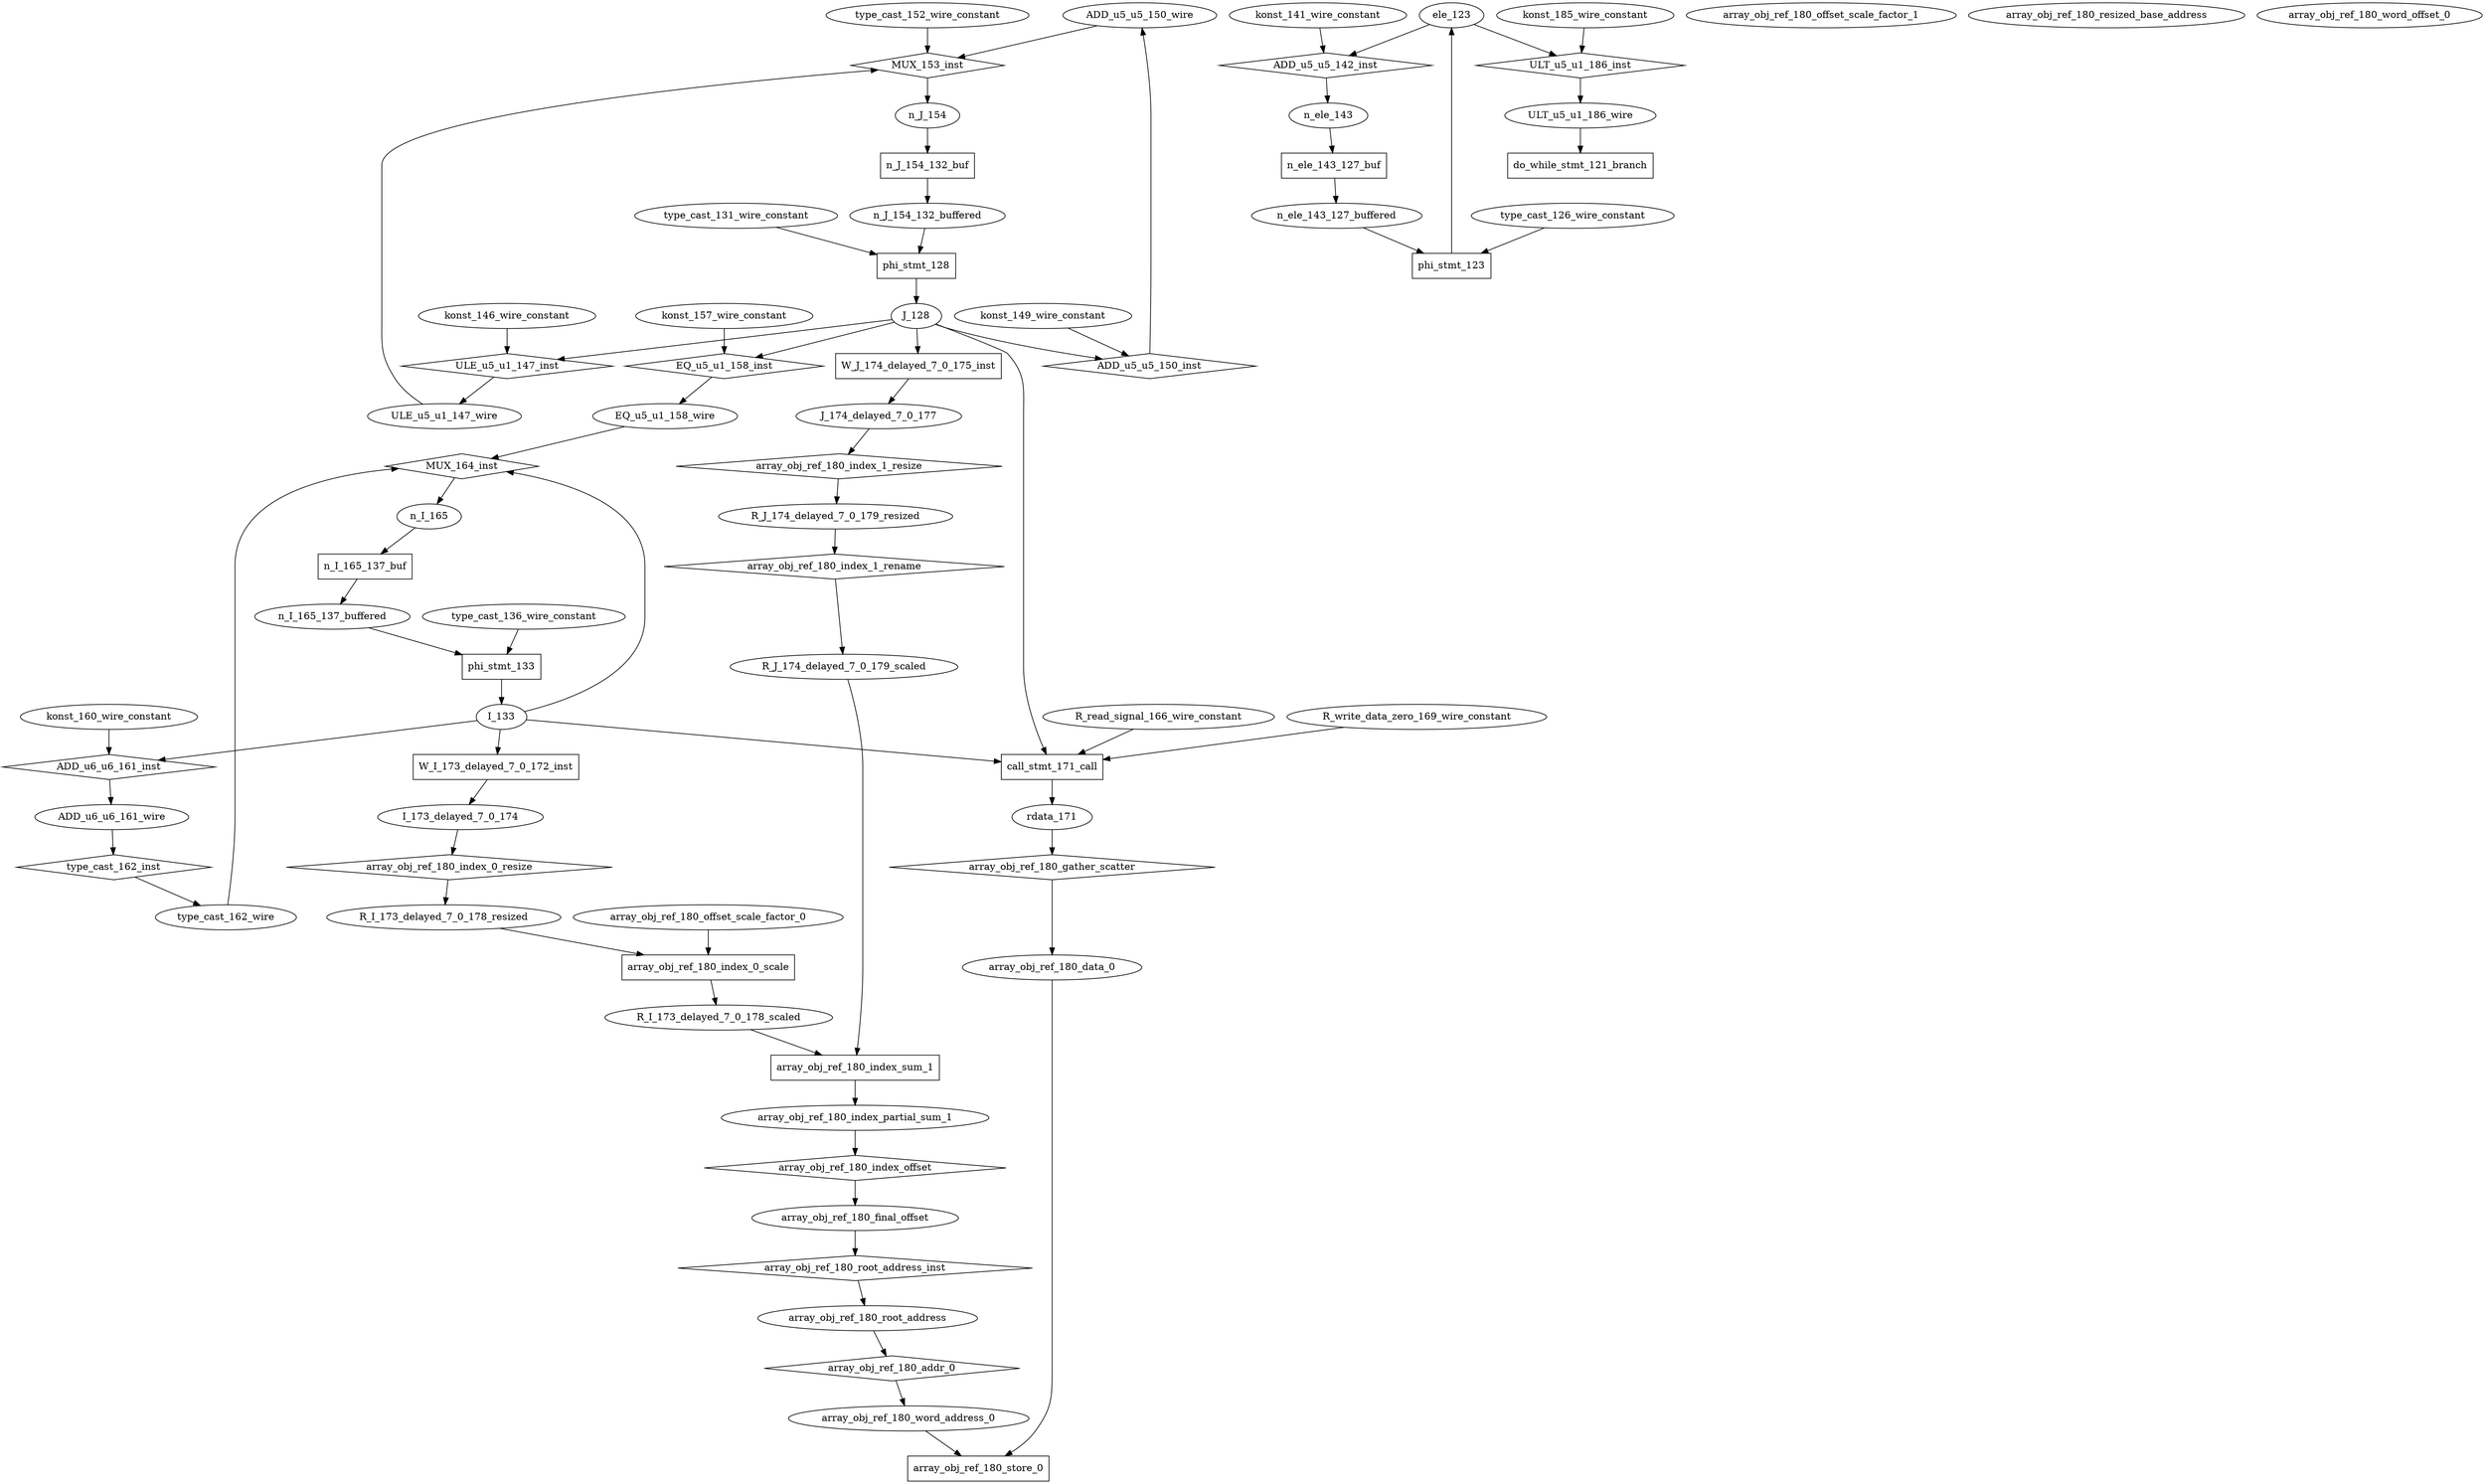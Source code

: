 digraph data_path {
  ADD_u5_u5_150_wire [shape=ellipse];
  ADD_u6_u6_161_wire [shape=ellipse];
  EQ_u5_u1_158_wire [shape=ellipse];
  I_133 [shape=ellipse];
  I_173_delayed_7_0_174 [shape=ellipse];
  J_128 [shape=ellipse];
  J_174_delayed_7_0_177 [shape=ellipse];
  R_I_173_delayed_7_0_178_resized [shape=ellipse];
  R_I_173_delayed_7_0_178_scaled [shape=ellipse];
  R_J_174_delayed_7_0_179_resized [shape=ellipse];
  R_J_174_delayed_7_0_179_scaled [shape=ellipse];
  R_read_signal_166_wire_constant [shape=ellipse];
  R_write_data_zero_169_wire_constant [shape=ellipse];
  ULE_u5_u1_147_wire [shape=ellipse];
  ULT_u5_u1_186_wire [shape=ellipse];
  array_obj_ref_180_data_0 [shape=ellipse];
  array_obj_ref_180_final_offset [shape=ellipse];
  array_obj_ref_180_index_partial_sum_1 [shape=ellipse];
  array_obj_ref_180_offset_scale_factor_0 [shape=ellipse];
  array_obj_ref_180_offset_scale_factor_1 [shape=ellipse];
  array_obj_ref_180_resized_base_address [shape=ellipse];
  array_obj_ref_180_root_address [shape=ellipse];
  array_obj_ref_180_word_address_0 [shape=ellipse];
  array_obj_ref_180_word_offset_0 [shape=ellipse];
  ele_123 [shape=ellipse];
  konst_141_wire_constant [shape=ellipse];
  konst_146_wire_constant [shape=ellipse];
  konst_149_wire_constant [shape=ellipse];
  konst_157_wire_constant [shape=ellipse];
  konst_160_wire_constant [shape=ellipse];
  konst_185_wire_constant [shape=ellipse];
  n_I_165 [shape=ellipse];
  n_I_165_137_buffered [shape=ellipse];
  n_J_154 [shape=ellipse];
  n_J_154_132_buffered [shape=ellipse];
  n_ele_143 [shape=ellipse];
  n_ele_143_127_buffered [shape=ellipse];
  rdata_171 [shape=ellipse];
  type_cast_126_wire_constant [shape=ellipse];
  type_cast_131_wire_constant [shape=ellipse];
  type_cast_136_wire_constant [shape=ellipse];
  type_cast_152_wire_constant [shape=ellipse];
  type_cast_162_wire [shape=ellipse];
  ADD_u5_u5_142_inst [shape=diamond];
ele_123  -> ADD_u5_u5_142_inst;
konst_141_wire_constant  -> ADD_u5_u5_142_inst;
ADD_u5_u5_142_inst -> n_ele_143;
  ADD_u5_u5_150_inst [shape=diamond];
J_128  -> ADD_u5_u5_150_inst;
konst_149_wire_constant  -> ADD_u5_u5_150_inst;
ADD_u5_u5_150_inst -> ADD_u5_u5_150_wire;
  ADD_u6_u6_161_inst [shape=diamond];
I_133  -> ADD_u6_u6_161_inst;
konst_160_wire_constant  -> ADD_u6_u6_161_inst;
ADD_u6_u6_161_inst -> ADD_u6_u6_161_wire;
  EQ_u5_u1_158_inst [shape=diamond];
J_128  -> EQ_u5_u1_158_inst;
konst_157_wire_constant  -> EQ_u5_u1_158_inst;
EQ_u5_u1_158_inst -> EQ_u5_u1_158_wire;
  MUX_153_inst [shape=diamond];
ULE_u5_u1_147_wire  -> MUX_153_inst;
ADD_u5_u5_150_wire  -> MUX_153_inst;
type_cast_152_wire_constant  -> MUX_153_inst;
MUX_153_inst -> n_J_154;
  MUX_164_inst [shape=diamond];
EQ_u5_u1_158_wire  -> MUX_164_inst;
type_cast_162_wire  -> MUX_164_inst;
I_133  -> MUX_164_inst;
MUX_164_inst -> n_I_165;
  ULE_u5_u1_147_inst [shape=diamond];
J_128  -> ULE_u5_u1_147_inst;
konst_146_wire_constant  -> ULE_u5_u1_147_inst;
ULE_u5_u1_147_inst -> ULE_u5_u1_147_wire;
  ULT_u5_u1_186_inst [shape=diamond];
ele_123  -> ULT_u5_u1_186_inst;
konst_185_wire_constant  -> ULT_u5_u1_186_inst;
ULT_u5_u1_186_inst -> ULT_u5_u1_186_wire;
  W_I_173_delayed_7_0_172_inst [shape=rectangle];
I_133  -> W_I_173_delayed_7_0_172_inst;
W_I_173_delayed_7_0_172_inst -> I_173_delayed_7_0_174;
  W_J_174_delayed_7_0_175_inst [shape=rectangle];
J_128  -> W_J_174_delayed_7_0_175_inst;
W_J_174_delayed_7_0_175_inst -> J_174_delayed_7_0_177;
  array_obj_ref_180_addr_0 [shape=diamond];
array_obj_ref_180_root_address  -> array_obj_ref_180_addr_0;
array_obj_ref_180_addr_0 -> array_obj_ref_180_word_address_0;
  array_obj_ref_180_gather_scatter [shape=diamond];
rdata_171  -> array_obj_ref_180_gather_scatter;
array_obj_ref_180_gather_scatter -> array_obj_ref_180_data_0;
  array_obj_ref_180_index_0_resize [shape=diamond];
I_173_delayed_7_0_174  -> array_obj_ref_180_index_0_resize;
array_obj_ref_180_index_0_resize -> R_I_173_delayed_7_0_178_resized;
  array_obj_ref_180_index_0_scale [shape=rectangle];
R_I_173_delayed_7_0_178_resized  -> array_obj_ref_180_index_0_scale;
array_obj_ref_180_offset_scale_factor_0  -> array_obj_ref_180_index_0_scale;
array_obj_ref_180_index_0_scale -> R_I_173_delayed_7_0_178_scaled;
  array_obj_ref_180_index_1_rename [shape=diamond];
R_J_174_delayed_7_0_179_resized  -> array_obj_ref_180_index_1_rename;
array_obj_ref_180_index_1_rename -> R_J_174_delayed_7_0_179_scaled;
  array_obj_ref_180_index_1_resize [shape=diamond];
J_174_delayed_7_0_177  -> array_obj_ref_180_index_1_resize;
array_obj_ref_180_index_1_resize -> R_J_174_delayed_7_0_179_resized;
  array_obj_ref_180_index_offset [shape=diamond];
array_obj_ref_180_index_partial_sum_1  -> array_obj_ref_180_index_offset;
array_obj_ref_180_index_offset -> array_obj_ref_180_final_offset;
  array_obj_ref_180_index_sum_1 [shape=rectangle];
R_J_174_delayed_7_0_179_scaled  -> array_obj_ref_180_index_sum_1;
R_I_173_delayed_7_0_178_scaled  -> array_obj_ref_180_index_sum_1;
array_obj_ref_180_index_sum_1 -> array_obj_ref_180_index_partial_sum_1;
  array_obj_ref_180_root_address_inst [shape=diamond];
array_obj_ref_180_final_offset  -> array_obj_ref_180_root_address_inst;
array_obj_ref_180_root_address_inst -> array_obj_ref_180_root_address;
  array_obj_ref_180_store_0 [shape=rectangle];
array_obj_ref_180_word_address_0  -> array_obj_ref_180_store_0;
array_obj_ref_180_data_0  -> array_obj_ref_180_store_0;
  call_stmt_171_call [shape=rectangle];
R_read_signal_166_wire_constant  -> call_stmt_171_call;
I_133  -> call_stmt_171_call;
J_128  -> call_stmt_171_call;
R_write_data_zero_169_wire_constant  -> call_stmt_171_call;
call_stmt_171_call -> rdata_171;
  do_while_stmt_121_branch [shape=rectangle];
ULT_u5_u1_186_wire  -> do_while_stmt_121_branch;
  n_I_165_137_buf [shape=rectangle];
n_I_165  -> n_I_165_137_buf;
n_I_165_137_buf -> n_I_165_137_buffered;
  n_J_154_132_buf [shape=rectangle];
n_J_154  -> n_J_154_132_buf;
n_J_154_132_buf -> n_J_154_132_buffered;
  n_ele_143_127_buf [shape=rectangle];
n_ele_143  -> n_ele_143_127_buf;
n_ele_143_127_buf -> n_ele_143_127_buffered;
  phi_stmt_123 [shape=rectangle];
type_cast_126_wire_constant  -> phi_stmt_123;
n_ele_143_127_buffered  -> phi_stmt_123;
phi_stmt_123 -> ele_123;
  phi_stmt_128 [shape=rectangle];
type_cast_131_wire_constant  -> phi_stmt_128;
n_J_154_132_buffered  -> phi_stmt_128;
phi_stmt_128 -> J_128;
  phi_stmt_133 [shape=rectangle];
type_cast_136_wire_constant  -> phi_stmt_133;
n_I_165_137_buffered  -> phi_stmt_133;
phi_stmt_133 -> I_133;
  type_cast_162_inst [shape=diamond];
ADD_u6_u6_161_wire  -> type_cast_162_inst;
type_cast_162_inst -> type_cast_162_wire;
}
